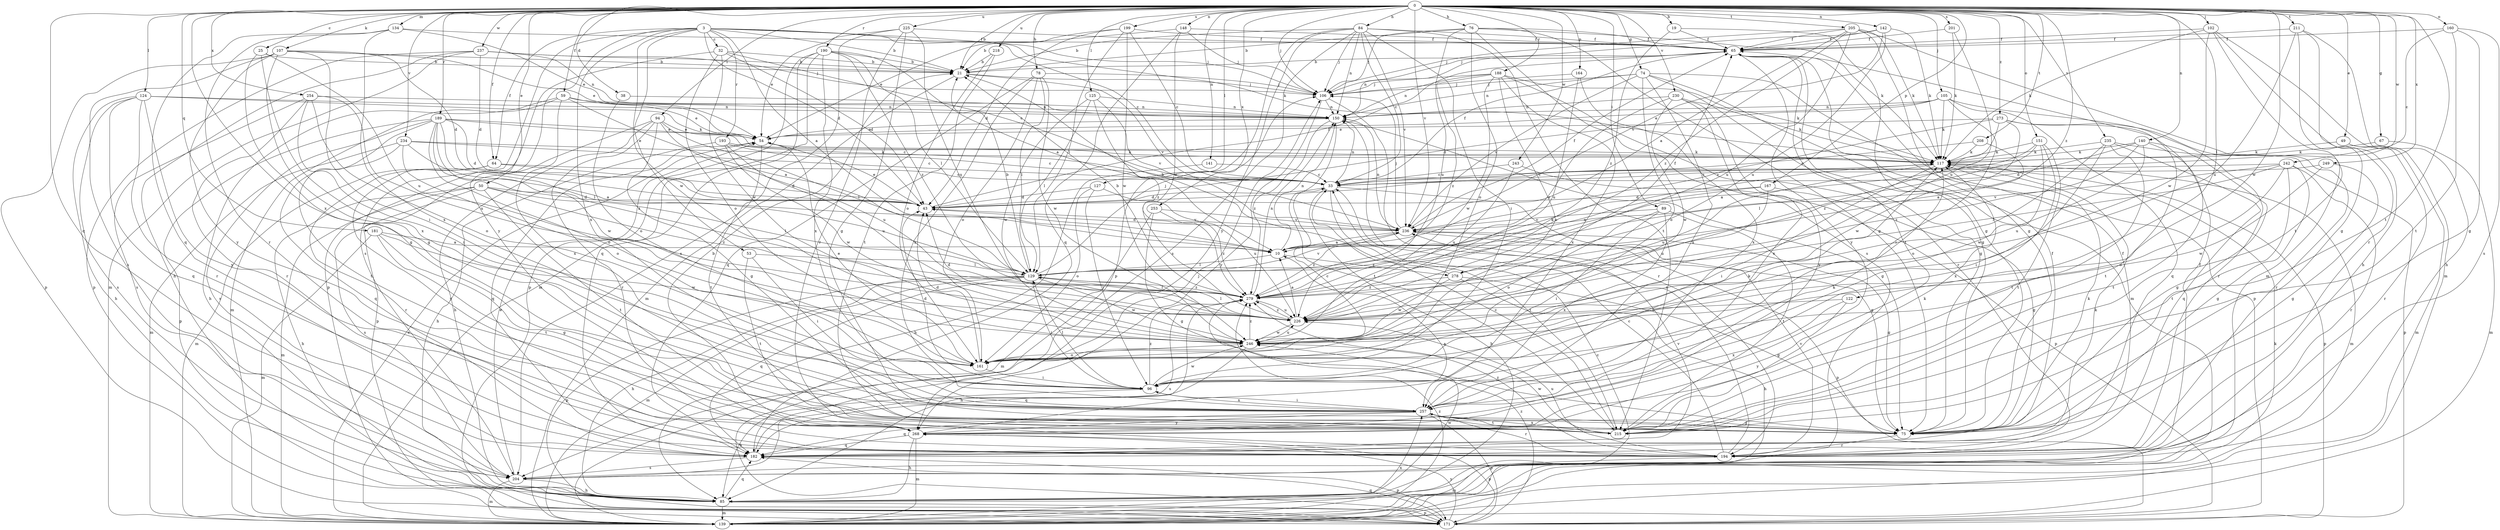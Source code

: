 strict digraph  {
0;
3;
10;
19;
21;
25;
32;
33;
38;
43;
49;
50;
53;
54;
59;
64;
65;
67;
74;
75;
76;
78;
84;
85;
89;
94;
96;
102;
105;
106;
107;
117;
122;
124;
125;
127;
129;
134;
139;
140;
141;
142;
148;
150;
151;
160;
161;
164;
167;
171;
181;
182;
188;
189;
190;
193;
194;
199;
201;
204;
205;
208;
211;
215;
218;
225;
226;
230;
234;
235;
236;
237;
242;
243;
246;
249;
253;
254;
257;
268;
273;
278;
279;
0 -> 19  [label=b];
0 -> 21  [label=b];
0 -> 25  [label=c];
0 -> 38  [label=d];
0 -> 49  [label=e];
0 -> 50  [label=e];
0 -> 59  [label=f];
0 -> 64  [label=f];
0 -> 67  [label=g];
0 -> 74  [label=g];
0 -> 76  [label=h];
0 -> 78  [label=h];
0 -> 84  [label=h];
0 -> 89  [label=i];
0 -> 94  [label=i];
0 -> 102  [label=j];
0 -> 105  [label=j];
0 -> 106  [label=j];
0 -> 107  [label=k];
0 -> 122  [label=l];
0 -> 124  [label=l];
0 -> 125  [label=l];
0 -> 127  [label=l];
0 -> 134  [label=m];
0 -> 140  [label=n];
0 -> 141  [label=n];
0 -> 142  [label=n];
0 -> 148  [label=n];
0 -> 151  [label=o];
0 -> 160  [label=o];
0 -> 164  [label=p];
0 -> 167  [label=p];
0 -> 181  [label=q];
0 -> 182  [label=q];
0 -> 188  [label=r];
0 -> 189  [label=r];
0 -> 190  [label=r];
0 -> 199  [label=s];
0 -> 201  [label=s];
0 -> 205  [label=t];
0 -> 208  [label=t];
0 -> 211  [label=t];
0 -> 215  [label=t];
0 -> 218  [label=u];
0 -> 225  [label=u];
0 -> 230  [label=v];
0 -> 234  [label=v];
0 -> 235  [label=v];
0 -> 236  [label=v];
0 -> 237  [label=w];
0 -> 242  [label=w];
0 -> 243  [label=w];
0 -> 246  [label=w];
0 -> 249  [label=x];
0 -> 253  [label=x];
0 -> 254  [label=x];
0 -> 257  [label=x];
0 -> 273  [label=z];
0 -> 278  [label=z];
3 -> 10  [label=a];
3 -> 21  [label=b];
3 -> 32  [label=c];
3 -> 33  [label=c];
3 -> 43  [label=d];
3 -> 53  [label=e];
3 -> 64  [label=f];
3 -> 106  [label=j];
3 -> 117  [label=k];
3 -> 193  [label=r];
3 -> 204  [label=s];
3 -> 246  [label=w];
3 -> 257  [label=x];
3 -> 268  [label=y];
10 -> 129  [label=l];
10 -> 150  [label=n];
10 -> 278  [label=z];
19 -> 65  [label=f];
19 -> 75  [label=g];
19 -> 279  [label=z];
21 -> 106  [label=j];
21 -> 139  [label=m];
21 -> 236  [label=v];
25 -> 21  [label=b];
25 -> 75  [label=g];
25 -> 226  [label=u];
25 -> 257  [label=x];
32 -> 21  [label=b];
32 -> 33  [label=c];
32 -> 43  [label=d];
32 -> 161  [label=o];
32 -> 171  [label=p];
32 -> 246  [label=w];
33 -> 43  [label=d];
33 -> 65  [label=f];
33 -> 75  [label=g];
33 -> 85  [label=h];
33 -> 150  [label=n];
33 -> 215  [label=t];
38 -> 150  [label=n];
38 -> 161  [label=o];
43 -> 54  [label=e];
43 -> 65  [label=f];
43 -> 236  [label=v];
49 -> 117  [label=k];
49 -> 139  [label=m];
49 -> 194  [label=r];
50 -> 43  [label=d];
50 -> 85  [label=h];
50 -> 129  [label=l];
50 -> 139  [label=m];
50 -> 204  [label=s];
50 -> 215  [label=t];
50 -> 279  [label=z];
53 -> 96  [label=i];
53 -> 129  [label=l];
53 -> 215  [label=t];
54 -> 117  [label=k];
54 -> 182  [label=q];
54 -> 215  [label=t];
59 -> 10  [label=a];
59 -> 54  [label=e];
59 -> 85  [label=h];
59 -> 139  [label=m];
59 -> 150  [label=n];
59 -> 257  [label=x];
64 -> 33  [label=c];
64 -> 43  [label=d];
64 -> 139  [label=m];
64 -> 194  [label=r];
64 -> 268  [label=y];
65 -> 21  [label=b];
65 -> 75  [label=g];
65 -> 150  [label=n];
65 -> 215  [label=t];
65 -> 268  [label=y];
67 -> 117  [label=k];
67 -> 139  [label=m];
74 -> 75  [label=g];
74 -> 106  [label=j];
74 -> 139  [label=m];
74 -> 150  [label=n];
74 -> 161  [label=o];
74 -> 171  [label=p];
74 -> 236  [label=v];
74 -> 257  [label=x];
75 -> 117  [label=k];
75 -> 194  [label=r];
76 -> 21  [label=b];
76 -> 65  [label=f];
76 -> 75  [label=g];
76 -> 106  [label=j];
76 -> 117  [label=k];
76 -> 161  [label=o];
76 -> 204  [label=s];
76 -> 226  [label=u];
78 -> 106  [label=j];
78 -> 129  [label=l];
78 -> 161  [label=o];
78 -> 182  [label=q];
78 -> 246  [label=w];
78 -> 257  [label=x];
84 -> 21  [label=b];
84 -> 33  [label=c];
84 -> 65  [label=f];
84 -> 96  [label=i];
84 -> 106  [label=j];
84 -> 150  [label=n];
84 -> 171  [label=p];
84 -> 204  [label=s];
84 -> 215  [label=t];
84 -> 236  [label=v];
84 -> 268  [label=y];
85 -> 139  [label=m];
85 -> 171  [label=p];
85 -> 182  [label=q];
85 -> 246  [label=w];
89 -> 96  [label=i];
89 -> 161  [label=o];
89 -> 215  [label=t];
89 -> 236  [label=v];
89 -> 257  [label=x];
94 -> 54  [label=e];
94 -> 75  [label=g];
94 -> 85  [label=h];
94 -> 129  [label=l];
94 -> 171  [label=p];
94 -> 194  [label=r];
94 -> 226  [label=u];
96 -> 43  [label=d];
96 -> 85  [label=h];
96 -> 117  [label=k];
96 -> 129  [label=l];
96 -> 246  [label=w];
96 -> 257  [label=x];
96 -> 279  [label=z];
102 -> 65  [label=f];
102 -> 85  [label=h];
102 -> 117  [label=k];
102 -> 139  [label=m];
102 -> 215  [label=t];
102 -> 246  [label=w];
105 -> 43  [label=d];
105 -> 54  [label=e];
105 -> 96  [label=i];
105 -> 117  [label=k];
105 -> 150  [label=n];
105 -> 182  [label=q];
105 -> 194  [label=r];
106 -> 150  [label=n];
106 -> 194  [label=r];
106 -> 268  [label=y];
107 -> 21  [label=b];
107 -> 43  [label=d];
107 -> 54  [label=e];
107 -> 75  [label=g];
107 -> 96  [label=i];
107 -> 171  [label=p];
107 -> 204  [label=s];
107 -> 268  [label=y];
117 -> 33  [label=c];
117 -> 96  [label=i];
117 -> 139  [label=m];
117 -> 171  [label=p];
117 -> 226  [label=u];
122 -> 226  [label=u];
122 -> 257  [label=x];
122 -> 268  [label=y];
124 -> 85  [label=h];
124 -> 117  [label=k];
124 -> 150  [label=n];
124 -> 182  [label=q];
124 -> 194  [label=r];
124 -> 204  [label=s];
124 -> 268  [label=y];
125 -> 129  [label=l];
125 -> 150  [label=n];
125 -> 236  [label=v];
125 -> 246  [label=w];
125 -> 279  [label=z];
127 -> 43  [label=d];
127 -> 96  [label=i];
127 -> 161  [label=o];
127 -> 226  [label=u];
129 -> 21  [label=b];
129 -> 85  [label=h];
129 -> 96  [label=i];
129 -> 106  [label=j];
129 -> 117  [label=k];
129 -> 139  [label=m];
129 -> 171  [label=p];
129 -> 182  [label=q];
129 -> 236  [label=v];
129 -> 246  [label=w];
129 -> 279  [label=z];
134 -> 54  [label=e];
134 -> 65  [label=f];
134 -> 182  [label=q];
134 -> 194  [label=r];
134 -> 257  [label=x];
139 -> 33  [label=c];
139 -> 54  [label=e];
139 -> 117  [label=k];
139 -> 257  [label=x];
139 -> 279  [label=z];
140 -> 43  [label=d];
140 -> 75  [label=g];
140 -> 117  [label=k];
140 -> 215  [label=t];
140 -> 226  [label=u];
140 -> 279  [label=z];
141 -> 33  [label=c];
141 -> 85  [label=h];
142 -> 65  [label=f];
142 -> 106  [label=j];
142 -> 117  [label=k];
142 -> 226  [label=u];
142 -> 236  [label=v];
148 -> 54  [label=e];
148 -> 65  [label=f];
148 -> 106  [label=j];
148 -> 182  [label=q];
148 -> 226  [label=u];
150 -> 54  [label=e];
150 -> 75  [label=g];
150 -> 215  [label=t];
150 -> 279  [label=z];
151 -> 10  [label=a];
151 -> 96  [label=i];
151 -> 117  [label=k];
151 -> 129  [label=l];
151 -> 215  [label=t];
151 -> 246  [label=w];
160 -> 33  [label=c];
160 -> 65  [label=f];
160 -> 75  [label=g];
160 -> 204  [label=s];
160 -> 215  [label=t];
161 -> 33  [label=c];
161 -> 43  [label=d];
161 -> 54  [label=e];
161 -> 96  [label=i];
164 -> 106  [label=j];
164 -> 226  [label=u];
164 -> 257  [label=x];
167 -> 10  [label=a];
167 -> 43  [label=d];
167 -> 75  [label=g];
167 -> 226  [label=u];
171 -> 182  [label=q];
171 -> 268  [label=y];
171 -> 279  [label=z];
181 -> 10  [label=a];
181 -> 75  [label=g];
181 -> 139  [label=m];
181 -> 215  [label=t];
181 -> 246  [label=w];
182 -> 65  [label=f];
182 -> 106  [label=j];
182 -> 117  [label=k];
182 -> 171  [label=p];
182 -> 204  [label=s];
182 -> 236  [label=v];
188 -> 106  [label=j];
188 -> 117  [label=k];
188 -> 150  [label=n];
188 -> 161  [label=o];
188 -> 194  [label=r];
188 -> 246  [label=w];
188 -> 257  [label=x];
188 -> 279  [label=z];
189 -> 33  [label=c];
189 -> 43  [label=d];
189 -> 54  [label=e];
189 -> 129  [label=l];
189 -> 161  [label=o];
189 -> 171  [label=p];
189 -> 204  [label=s];
189 -> 215  [label=t];
189 -> 246  [label=w];
189 -> 279  [label=z];
190 -> 10  [label=a];
190 -> 21  [label=b];
190 -> 129  [label=l];
190 -> 139  [label=m];
190 -> 171  [label=p];
190 -> 182  [label=q];
190 -> 257  [label=x];
190 -> 279  [label=z];
193 -> 33  [label=c];
193 -> 85  [label=h];
193 -> 117  [label=k];
193 -> 226  [label=u];
193 -> 246  [label=w];
194 -> 33  [label=c];
194 -> 65  [label=f];
194 -> 139  [label=m];
194 -> 150  [label=n];
194 -> 226  [label=u];
194 -> 236  [label=v];
194 -> 279  [label=z];
199 -> 21  [label=b];
199 -> 33  [label=c];
199 -> 43  [label=d];
199 -> 65  [label=f];
199 -> 129  [label=l];
199 -> 246  [label=w];
201 -> 65  [label=f];
201 -> 117  [label=k];
201 -> 226  [label=u];
204 -> 54  [label=e];
204 -> 65  [label=f];
204 -> 85  [label=h];
204 -> 139  [label=m];
205 -> 10  [label=a];
205 -> 65  [label=f];
205 -> 75  [label=g];
205 -> 106  [label=j];
205 -> 117  [label=k];
205 -> 139  [label=m];
205 -> 226  [label=u];
205 -> 279  [label=z];
208 -> 10  [label=a];
208 -> 33  [label=c];
208 -> 117  [label=k];
211 -> 65  [label=f];
211 -> 75  [label=g];
211 -> 85  [label=h];
211 -> 194  [label=r];
211 -> 226  [label=u];
215 -> 33  [label=c];
215 -> 246  [label=w];
215 -> 257  [label=x];
218 -> 21  [label=b];
218 -> 161  [label=o];
218 -> 215  [label=t];
225 -> 54  [label=e];
225 -> 65  [label=f];
225 -> 75  [label=g];
225 -> 194  [label=r];
225 -> 204  [label=s];
225 -> 226  [label=u];
226 -> 10  [label=a];
226 -> 43  [label=d];
226 -> 129  [label=l];
226 -> 246  [label=w];
226 -> 279  [label=z];
230 -> 117  [label=k];
230 -> 150  [label=n];
230 -> 246  [label=w];
230 -> 257  [label=x];
230 -> 268  [label=y];
230 -> 279  [label=z];
234 -> 10  [label=a];
234 -> 33  [label=c];
234 -> 117  [label=k];
234 -> 139  [label=m];
234 -> 161  [label=o];
234 -> 182  [label=q];
235 -> 117  [label=k];
235 -> 161  [label=o];
235 -> 171  [label=p];
235 -> 182  [label=q];
235 -> 215  [label=t];
235 -> 257  [label=x];
236 -> 10  [label=a];
236 -> 43  [label=d];
236 -> 65  [label=f];
236 -> 75  [label=g];
236 -> 106  [label=j];
236 -> 150  [label=n];
236 -> 171  [label=p];
236 -> 279  [label=z];
237 -> 21  [label=b];
237 -> 43  [label=d];
237 -> 85  [label=h];
237 -> 106  [label=j];
237 -> 139  [label=m];
237 -> 150  [label=n];
237 -> 171  [label=p];
242 -> 33  [label=c];
242 -> 75  [label=g];
242 -> 129  [label=l];
242 -> 161  [label=o];
242 -> 194  [label=r];
242 -> 215  [label=t];
242 -> 236  [label=v];
243 -> 33  [label=c];
243 -> 171  [label=p];
243 -> 226  [label=u];
246 -> 161  [label=o];
246 -> 182  [label=q];
246 -> 226  [label=u];
246 -> 279  [label=z];
249 -> 33  [label=c];
249 -> 75  [label=g];
249 -> 246  [label=w];
253 -> 75  [label=g];
253 -> 139  [label=m];
253 -> 236  [label=v];
253 -> 279  [label=z];
254 -> 96  [label=i];
254 -> 150  [label=n];
254 -> 161  [label=o];
254 -> 194  [label=r];
254 -> 204  [label=s];
254 -> 226  [label=u];
257 -> 75  [label=g];
257 -> 96  [label=i];
257 -> 117  [label=k];
257 -> 171  [label=p];
257 -> 182  [label=q];
257 -> 194  [label=r];
257 -> 215  [label=t];
257 -> 268  [label=y];
268 -> 10  [label=a];
268 -> 21  [label=b];
268 -> 85  [label=h];
268 -> 117  [label=k];
268 -> 139  [label=m];
268 -> 171  [label=p];
268 -> 182  [label=q];
273 -> 54  [label=e];
273 -> 194  [label=r];
273 -> 215  [label=t];
273 -> 236  [label=v];
273 -> 246  [label=w];
273 -> 279  [label=z];
278 -> 21  [label=b];
278 -> 65  [label=f];
278 -> 75  [label=g];
278 -> 85  [label=h];
278 -> 246  [label=w];
278 -> 279  [label=z];
279 -> 21  [label=b];
279 -> 85  [label=h];
279 -> 129  [label=l];
279 -> 150  [label=n];
279 -> 204  [label=s];
279 -> 226  [label=u];
}
